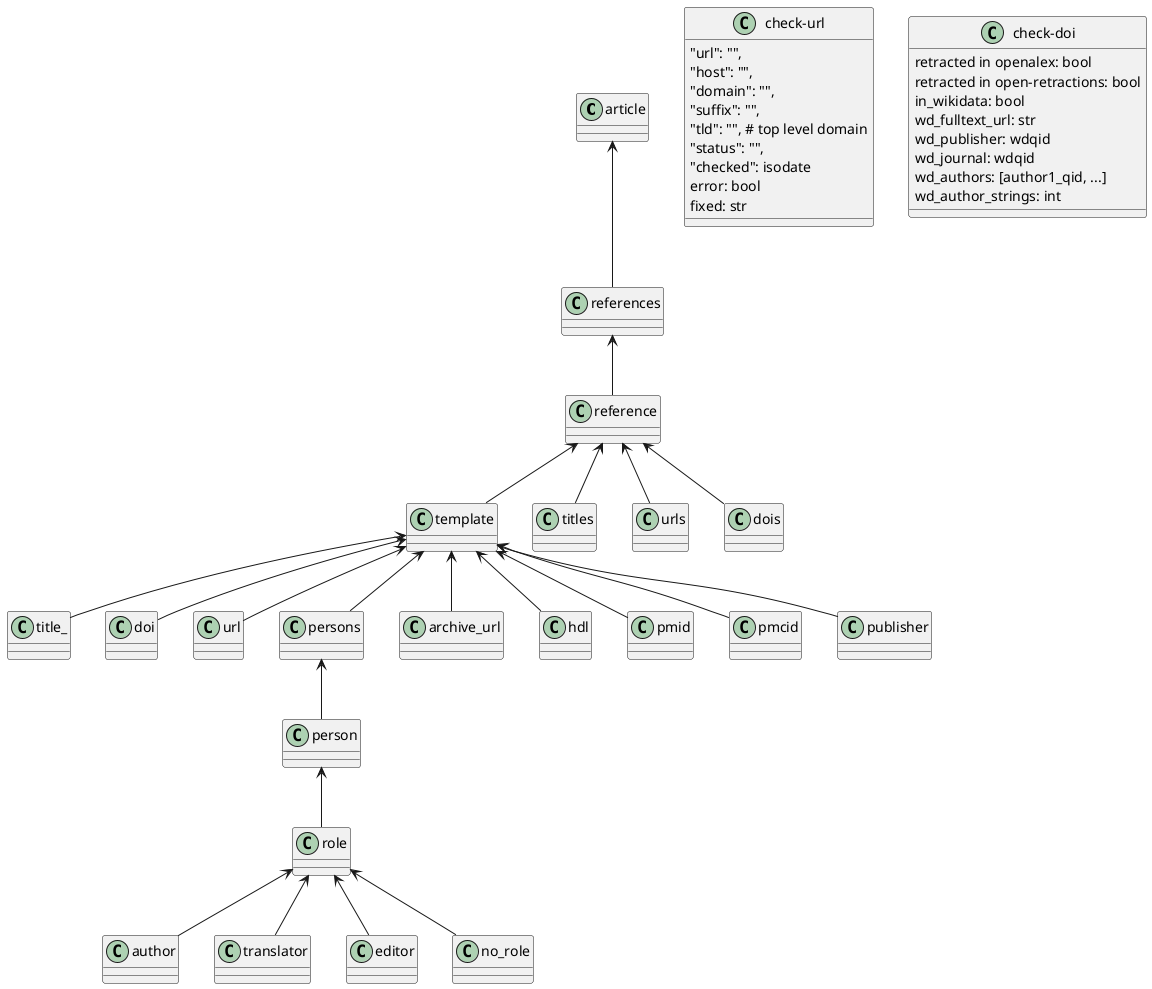 @startuml
'https://plantuml.com/class-diagram

class article
class references
class reference
class check-url{
"url": "",
"host": "",
"domain": "",
"suffix": "",
"tld": "", # top level domain
"status": "",
"checked": isodate
error: bool
fixed: str
}
class check-doi{
retracted in openalex: bool
retracted in open-retractions: bool
in_wikidata: bool
wd_fulltext_url: str
wd_publisher: wdqid
wd_journal: wdqid
wd_authors: [author1_qid, ...]
wd_author_strings: int
}
class template
class titles
class title_
class doi
class url
class urls
class dois
class persons
class person
class role
class author
class translator
class editor
class no_role
article <-- references
references <-- reference
reference <-- titles
reference <-- template
reference <-- dois
reference <-- urls
template <-- title_
template <-- doi
template <-- url
template <-- archive_url
template <-- hdl
template <-- pmid
template <-- pmcid
template <-- publisher
template <-- persons
persons <-- person
person <-- role
role <-- author
role <-- translator
role <-- editor
role <-- no_role

@enduml